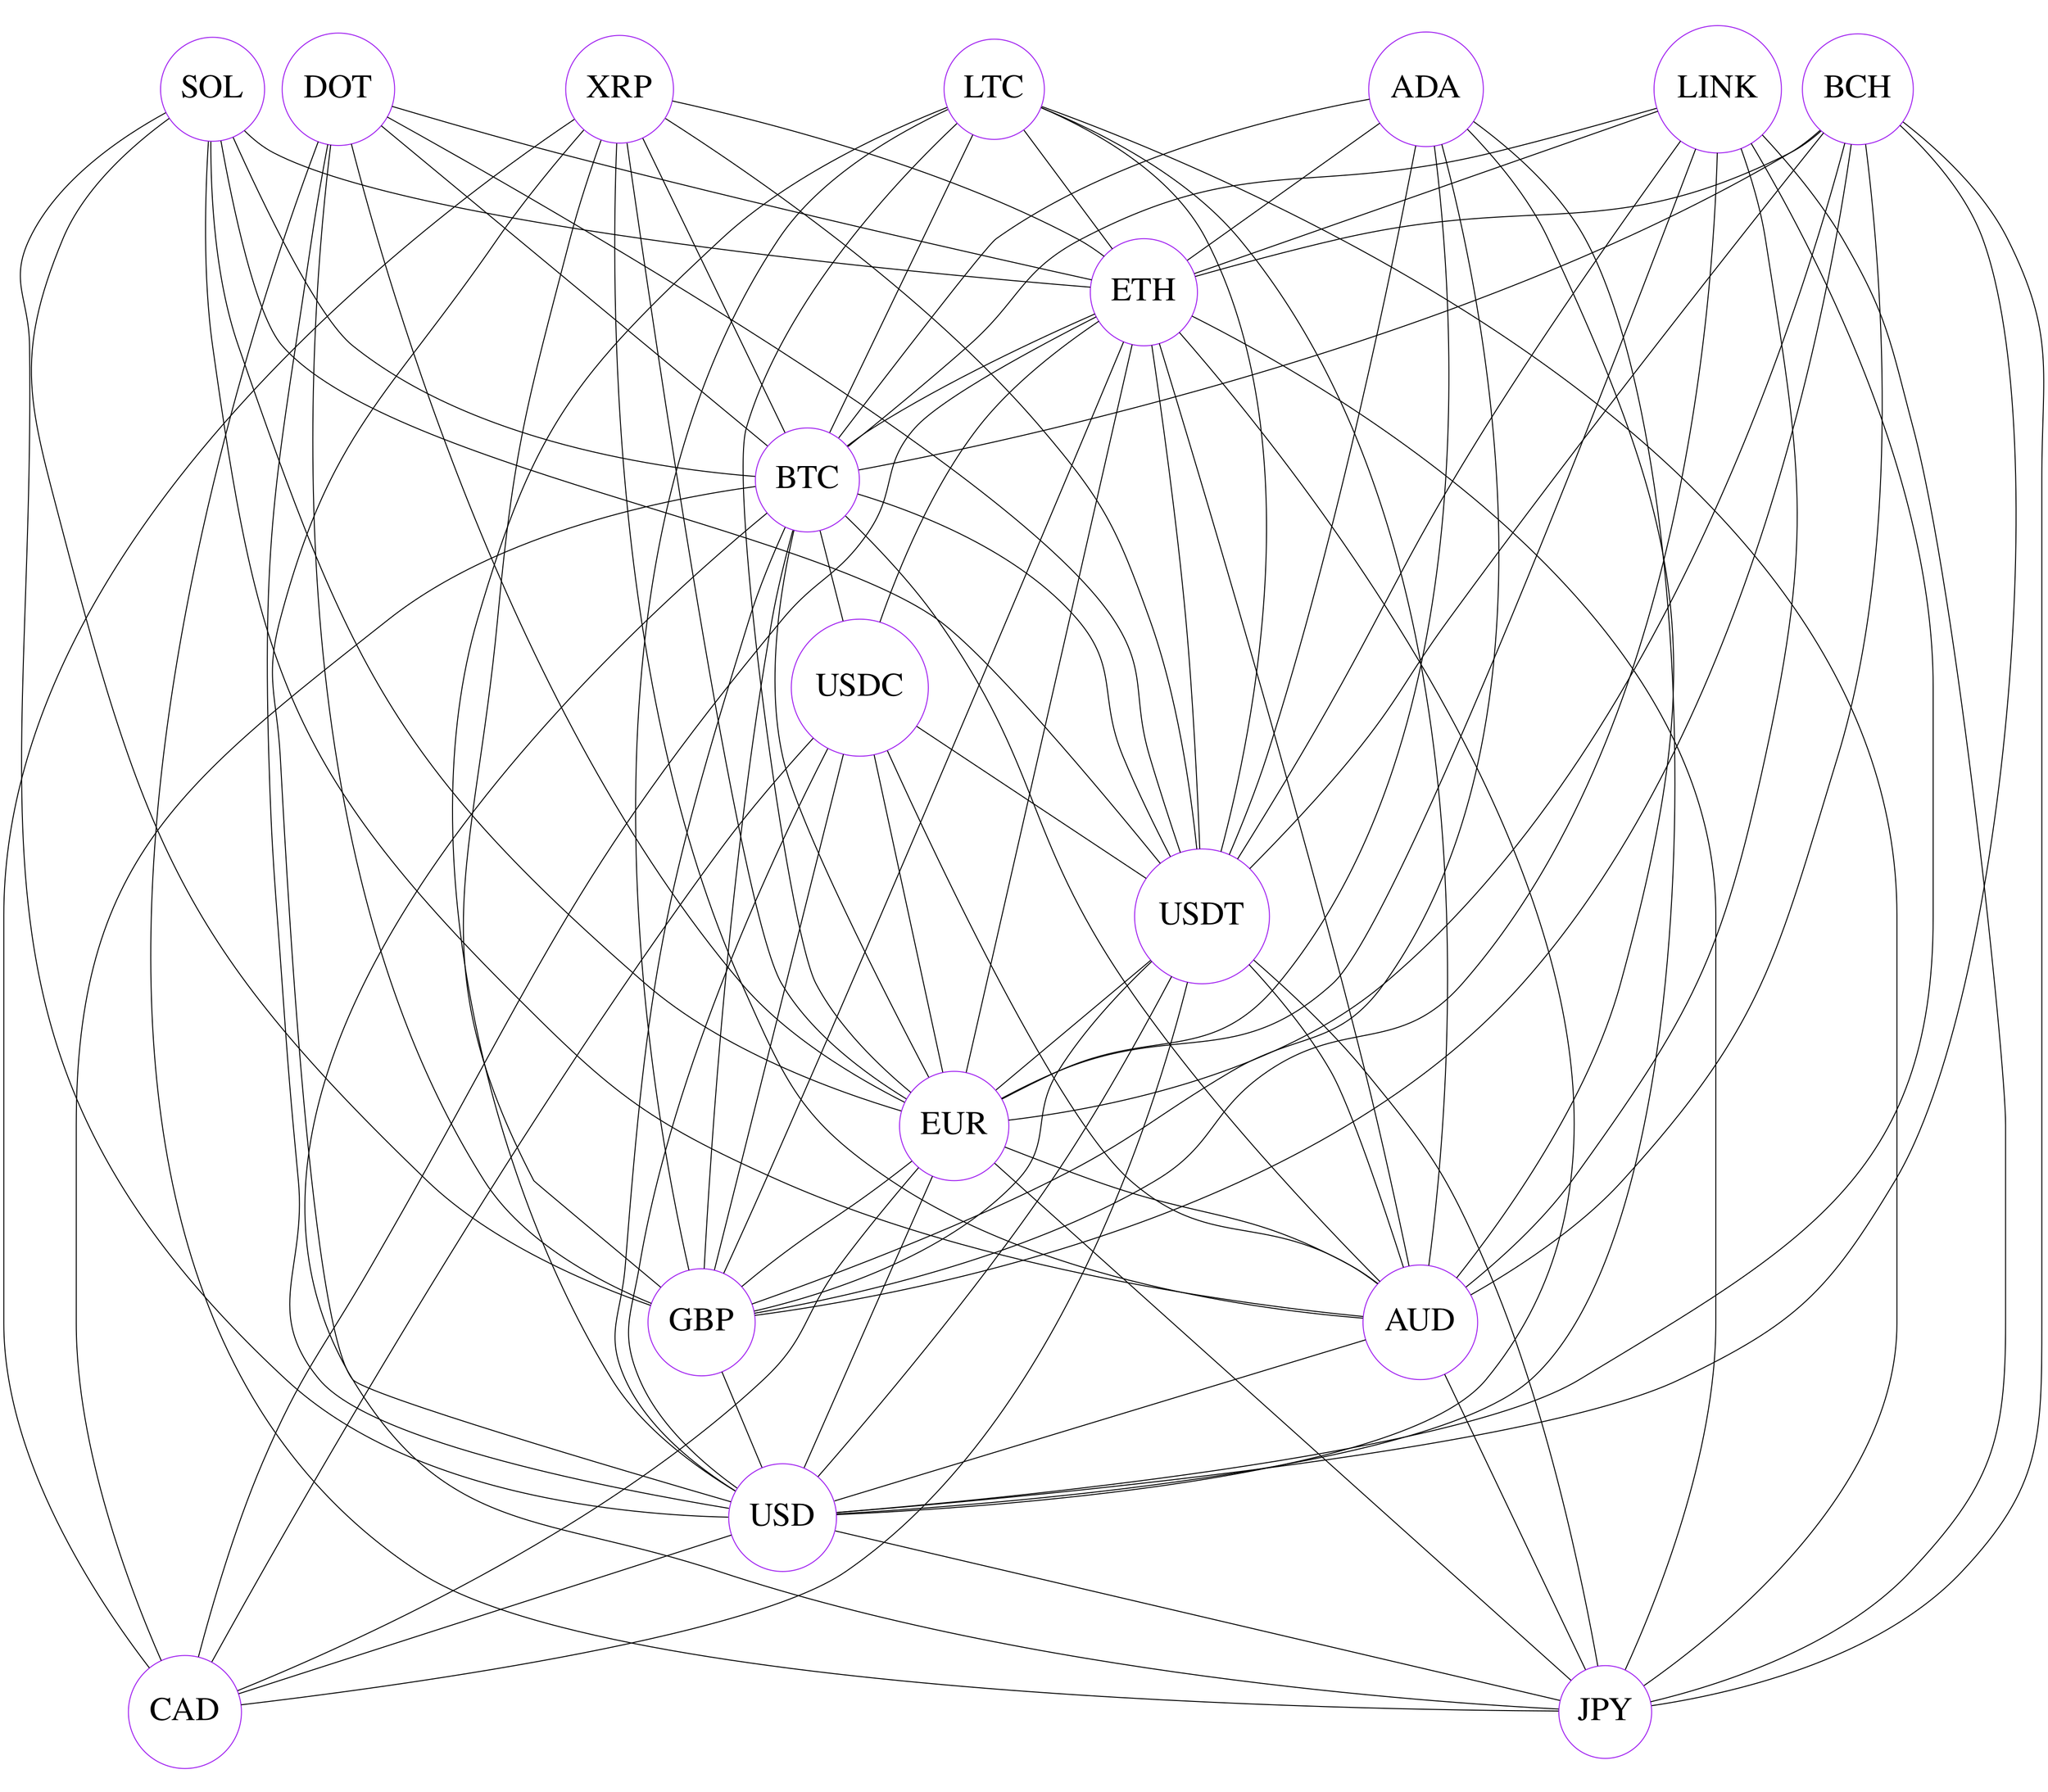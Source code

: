 // Triangular Arbitrage Opportunities
graph {
	size="100,100"
	ratio=1.0
	node [fontname=Times fontsize=35 height=1.0 shape=circle width=1.0]
	CAD [color=purple]
	USD -- CAD [color=black]
	USD [color=purple]
	USDT -- USD [color=black]
	USDT [color=purple]
	USDT -- CAD [color=black]
	ETH [color=purple]
	ETH -- EUR [color=black]
	EUR [color=purple]
	XRP -- EUR [color=black]
	XRP [color=purple]
	XRP -- ETH [color=black]
	AUD [color=purple]
	ETH -- AUD [color=black]
	ETH [color=purple]
	EUR [color=purple]
	EUR -- AUD [color=black]
	BTC [color=purple]
	BTC -- CAD [color=black]
	CAD [color=purple]
	XRP -- CAD [color=black]
	XRP [color=purple]
	XRP -- BTC [color=black]
	BCH [color=purple]
	BCH -- GBP [color=black]
	GBP [color=purple]
	GBP -- USD [color=black]
	USD [color=purple]
	BCH -- USD [color=black]
	BTC [color=purple]
	ETH -- BTC [color=black]
	ETH [color=purple]
	XRP [color=purple]
	CAD [color=purple]
	ETH -- CAD [color=black]
	ETH [color=purple]
	EUR [color=purple]
	EUR -- CAD [color=black]
	AUD [color=purple]
	BTC -- AUD [color=black]
	BTC [color=purple]
	ETH [color=purple]
	ADA [color=purple]
	ADA -- ETH [color=black]
	ETH [color=purple]
	ETH -- GBP [color=black]
	GBP [color=purple]
	ADA -- GBP [color=black]
	AUD [color=purple]
	ETH [color=purple]
	ETH -- USD [color=black]
	USD [color=purple]
	AUD -- USD [color=black]
	AUD [color=purple]
	LTC -- AUD [color=black]
	LTC [color=purple]
	LTC -- USDT [color=black]
	USDT [color=purple]
	USDT -- AUD [color=black]
	JPY [color=purple]
	LTC -- JPY [color=black]
	LTC [color=purple]
	USDT [color=purple]
	USDT -- JPY [color=black]
	BTC [color=purple]
	BTC -- GBP [color=black]
	GBP [color=purple]
	SOL -- GBP [color=black]
	SOL [color=purple]
	SOL -- BTC [color=black]
	ETH [color=purple]
	ETH -- JPY [color=black]
	JPY [color=purple]
	USDT [color=purple]
	ETH -- USDT [color=black]
	CAD [color=purple]
	ETH [color=purple]
	USD [color=purple]
	ETH [color=purple]
	USD [color=purple]
	USDT [color=purple]
	EUR [color=purple]
	EUR -- JPY [color=black]
	JPY [color=purple]
	USDT [color=purple]
	USDT -- EUR [color=black]
	BTC [color=purple]
	CAD [color=purple]
	EUR [color=purple]
	BTC -- EUR [color=black]
	CAD [color=purple]
	EUR [color=purple]
	XRP [color=purple]
	DOT [color=purple]
	DOT -- JPY [color=black]
	JPY [color=purple]
	USDT [color=purple]
	DOT -- USDT [color=black]
	BTC [color=purple]
	ETH [color=purple]
	EUR [color=purple]
	AUD [color=purple]
	EUR [color=purple]
	JPY [color=purple]
	AUD -- JPY [color=black]
	AUD [color=purple]
	EUR [color=purple]
	LTC -- EUR [color=black]
	LTC [color=purple]
	BTC [color=purple]
	DOT -- BTC [color=black]
	DOT [color=purple]
	DOT -- EUR [color=black]
	EUR [color=purple]
	DOT [color=purple]
	DOT -- USD [color=black]
	USD [color=purple]
	USDT [color=purple]
	ETH [color=purple]
	EUR [color=purple]
	EUR -- USD [color=black]
	USD [color=purple]
	DOT [color=purple]
	DOT -- ETH [color=black]
	ETH [color=purple]
	GBP [color=purple]
	DOT -- GBP [color=black]
	GBP [color=purple]
	LTC -- GBP [color=black]
	LTC [color=purple]
	LTC -- USD [color=black]
	USD [color=purple]
	ETH [color=purple]
	USDT [color=purple]
	XRP -- USDT [color=black]
	XRP [color=purple]
	DOT [color=purple]
	EUR [color=purple]
	USD [color=purple]
	BTC [color=purple]
	CAD [color=purple]
	USD [color=purple]
	BTC -- USD [color=black]
	AUD [color=purple]
	BTC [color=purple]
	BTC -- USDT [color=black]
	USDT [color=purple]
	BTC [color=purple]
	USD [color=purple]
	USDT [color=purple]
	AUD [color=purple]
	EUR [color=purple]
	XRP [color=purple]
	XRP -- AUD [color=black]
	AUD [color=purple]
	SOL -- AUD [color=black]
	SOL [color=purple]
	SOL -- USD [color=black]
	USD [color=purple]
	ADA [color=purple]
	ADA -- EUR [color=black]
	EUR [color=purple]
	USD [color=purple]
	ADA -- USD [color=black]
	BCH [color=purple]
	BCH -- EUR [color=black]
	EUR [color=purple]
	JPY [color=purple]
	BCH -- JPY [color=black]
	AUD [color=purple]
	ETH [color=purple]
	SOL -- ETH [color=black]
	SOL [color=purple]
	GBP [color=purple]
	USD [color=purple]
	USDT [color=purple]
	USDT -- GBP [color=black]
	BCH [color=purple]
	BCH -- ETH [color=black]
	ETH [color=purple]
	EUR [color=purple]
	GBP [color=purple]
	USDT [color=purple]
	XRP [color=purple]
	XRP -- GBP [color=black]
	AUD [color=purple]
	EUR [color=purple]
	USDC -- EUR [color=black]
	USDC [color=purple]
	USDC -- AUD [color=black]
	CAD [color=purple]
	EUR [color=purple]
	USD [color=purple]
	BTC [color=purple]
	BTC -- JPY [color=black]
	JPY [color=purple]
	USDT [color=purple]
	BCH [color=purple]
	BCH -- BTC [color=black]
	BTC [color=purple]
	ETH [color=purple]
	ETH [color=purple]
	EUR [color=purple]
	EUR -- GBP [color=black]
	GBP [color=purple]
	ETH [color=purple]
	GBP [color=purple]
	USDC -- GBP [color=black]
	USDC [color=purple]
	ETH -- USDC [color=black]
	ETH [color=purple]
	LINK -- ETH [color=black]
	LINK [color=purple]
	LINK -- USDT [color=black]
	USDT [color=purple]
	BCH [color=purple]
	USD [color=purple]
	USDT [color=purple]
	BCH -- USDT [color=black]
	BCH [color=purple]
	ETH [color=purple]
	USD [color=purple]
	ETH [color=purple]
	EUR [color=purple]
	SOL -- EUR [color=black]
	SOL [color=purple]
	EUR [color=purple]
	LINK -- EUR [color=black]
	LINK [color=purple]
	USDT [color=purple]
	DOT [color=purple]
	EUR [color=purple]
	GBP [color=purple]
	BTC [color=purple]
	EUR [color=purple]
	XRP [color=purple]
	BTC [color=purple]
	ETH [color=purple]
	GBP [color=purple]
	GBP [color=purple]
	SOL [color=purple]
	SOL -- USDT [color=black]
	USDT [color=purple]
	BTC [color=purple]
	DOT [color=purple]
	GBP [color=purple]
	ADA [color=purple]
	EUR [color=purple]
	GBP [color=purple]
	AUD [color=purple]
	EUR [color=purple]
	USD [color=purple]
	BTC [color=purple]
	USDT [color=purple]
	XRP [color=purple]
	BTC [color=purple]
	ETH [color=purple]
	SOL [color=purple]
	AUD [color=purple]
	BCH -- AUD [color=black]
	BCH [color=purple]
	ETH [color=purple]
	EUR [color=purple]
	USD [color=purple]
	XRP -- USD [color=black]
	XRP [color=purple]
	JPY [color=purple]
	LINK -- JPY [color=black]
	LINK [color=purple]
	LINK -- USD [color=black]
	USD [color=purple]
	USD -- JPY [color=black]
	BCH [color=purple]
	BTC [color=purple]
	USDT [color=purple]
	DOT [color=purple]
	ETH [color=purple]
	JPY [color=purple]
	BCH [color=purple]
	EUR [color=purple]
	USD [color=purple]
	BCH [color=purple]
	ETH [color=purple]
	GBP [color=purple]
	BTC [color=purple]
	EUR [color=purple]
	USD [color=purple]
	BTC [color=purple]
	LINK -- BTC [color=black]
	LINK [color=purple]
	USDT [color=purple]
	AUD [color=purple]
	ETH [color=purple]
	JPY [color=purple]
	AUD [color=purple]
	ETH [color=purple]
	LTC -- ETH [color=black]
	LTC [color=purple]
	AUD [color=purple]
	BCH [color=purple]
	USDT [color=purple]
	CAD [color=purple]
	USD [color=purple]
	XRP [color=purple]
	GBP [color=purple]
	LINK -- GBP [color=black]
	LINK [color=purple]
	USDT [color=purple]
	AUD [color=purple]
	EUR [color=purple]
	LINK [color=purple]
	LINK -- AUD [color=black]
	AUD [color=purple]
	USD [color=purple]
	XRP [color=purple]
	ETH [color=purple]
	GBP [color=purple]
	LINK [color=purple]
	DOT [color=purple]
	EUR [color=purple]
	JPY [color=purple]
	EUR [color=purple]
	GBP [color=purple]
	LINK [color=purple]
	AUD [color=purple]
	JPY [color=purple]
	LTC [color=purple]
	BTC [color=purple]
	ETH [color=purple]
	JPY [color=purple]
	BTC [color=purple]
	EUR [color=purple]
	GBP [color=purple]
	ADA [color=purple]
	ADA -- AUD [color=black]
	AUD [color=purple]
	BTC [color=purple]
	ADA -- BTC [color=black]
	BTC [color=purple]
	ETH [color=purple]
	LTC [color=purple]
	LTC -- BTC [color=black]
	BTC [color=purple]
	DOT [color=purple]
	JPY [color=purple]
	ETH [color=purple]
	USD [color=purple]
	XRP [color=purple]
	AUD [color=purple]
	ETH [color=purple]
	USDC [color=purple]
	BTC [color=purple]
	EUR [color=purple]
	SOL [color=purple]
	DOT [color=purple]
	ETH [color=purple]
	USD [color=purple]
	ETH [color=purple]
	LTC [color=purple]
	USDT [color=purple]
	AUD [color=purple]
	USD [color=purple]
	USDC -- USD [color=black]
	USDC [color=purple]
	CAD [color=purple]
	ETH [color=purple]
	USDC [color=purple]
	USDC -- CAD [color=black]
	EUR [color=purple]
	LTC [color=purple]
	USDT [color=purple]
	ADA [color=purple]
	BTC [color=purple]
	USDT [color=purple]
	ADA -- USDT [color=black]
	ETH [color=purple]
	USDC [color=purple]
	USDC -- USDT [color=black]
	USDT [color=purple]
	BTC [color=purple]
	USD [color=purple]
	XRP [color=purple]
	EUR [color=purple]
	USDC [color=purple]
	USDT [color=purple]
	ETH [color=purple]
	EUR [color=purple]
	USDC [color=purple]
	BCH [color=purple]
	ETH [color=purple]
	JPY [color=purple]
	BTC [color=purple]
	CAD [color=purple]
	USDC [color=purple]
	BTC -- USDC [color=black]
	ADA [color=purple]
	AUD [color=purple]
	EUR [color=purple]
	JPY [color=purple]
	LTC [color=purple]
	USD [color=purple]
	BCH [color=purple]
	GBP [color=purple]
	USDT [color=purple]
	BTC [color=purple]
	ETH [color=purple]
	USDC [color=purple]
	BTC [color=purple]
	CAD [color=purple]
	ETH [color=purple]
	ETH [color=purple]
	JPY [color=purple]
	USD [color=purple]
	BTC [color=purple]
	GBP [color=purple]
	LINK [color=purple]
	ETH [color=purple]
	SOL [color=purple]
	USD [color=purple]
	EUR [color=purple]
	JPY [color=purple]
	USD [color=purple]
	AUD [color=purple]
	BTC [color=purple]
	EUR [color=purple]
	EUR [color=purple]
	SOL [color=purple]
	USD [color=purple]
	ADA [color=purple]
	AUD [color=purple]
	USD [color=purple]
	AUD [color=purple]
	JPY [color=purple]
	USD [color=purple]
	CAD [color=purple]
	USDC [color=purple]
	USDT [color=purple]
	BTC [color=purple]
	ETH [color=purple]
	USD [color=purple]
	BTC [color=purple]
	LTC [color=purple]
	USDT [color=purple]
	BTC [color=purple]
	DOT [color=purple]
	USD [color=purple]
	CAD [color=purple]
	EUR [color=purple]
	USDC [color=purple]
	GBP [color=purple]
	LTC [color=purple]
	USDT [color=purple]
	AUD [color=purple]
	USDC [color=purple]
	USDT [color=purple]
	BTC [color=purple]
	EUR [color=purple]
	JPY [color=purple]
	BTC [color=purple]
	EUR [color=purple]
	LTC [color=purple]
	GBP [color=purple]
	USDC [color=purple]
	USDT [color=purple]
	AUD [color=purple]
	ETH [color=purple]
	LINK [color=purple]
	BTC [color=purple]
	JPY [color=purple]
	USD [color=purple]
	BTC [color=purple]
	SOL [color=purple]
	USD [color=purple]
	ETH [color=purple]
	LINK [color=purple]
	USD [color=purple]
	EUR [color=purple]
	LINK [color=purple]
	USD [color=purple]
	ETH [color=purple]
	EUR [color=purple]
	LINK [color=purple]
	GBP [color=purple]
	SOL [color=purple]
	USD [color=purple]
	AUD [color=purple]
	BTC [color=purple]
	SOL [color=purple]
	BTC [color=purple]
	USDC [color=purple]
	USDT [color=purple]
	AUD [color=purple]
	LINK [color=purple]
	USD [color=purple]
	AUD [color=purple]
	JPY [color=purple]
	LINK [color=purple]
	BTC [color=purple]
	EUR [color=purple]
	USDC [color=purple]
	BTC [color=purple]
	ETH [color=purple]
	LINK [color=purple]
	BCH [color=purple]
	JPY [color=purple]
	USD [color=purple]
	AUD [color=purple]
	EUR [color=purple]
	USDT [color=purple]
	ETH [color=purple]
	GBP [color=purple]
	USDT [color=purple]
	LINK [color=purple]
	USD [color=purple]
	USDT [color=purple]
	EUR [color=purple]
	GBP [color=purple]
	USDT [color=purple]
	EUR [color=purple]
	USD [color=purple]
	USDC [color=purple]
	DOT [color=purple]
	GBP [color=purple]
	USDT [color=purple]
	ADA [color=purple]
	GBP [color=purple]
	USDT [color=purple]
	BTC [color=purple]
	LINK [color=purple]
	USD [color=purple]
	BCH [color=purple]
	EUR [color=purple]
	USDT [color=purple]
	ETH [color=purple]
	JPY [color=purple]
	LTC [color=purple]
	EUR [color=purple]
	JPY [color=purple]
	LTC [color=purple]
	CAD [color=purple]
	USD [color=purple]
	USDC [color=purple]
	AUD [color=purple]
	BTC [color=purple]
	JPY [color=purple]
	BTC [color=purple]
	GBP [color=purple]
	USDT [color=purple]
	AUD [color=purple]
	BTC [color=purple]
	LTC [color=purple]
	ADA [color=purple]
	ETH [color=purple]
	USDT [color=purple]
	ADA [color=purple]
	BTC [color=purple]
	EUR [color=purple]
	JPY [color=purple]
	USD [color=purple]
	USDT [color=purple]
	ETH [color=purple]
	LTC [color=purple]
	USD [color=purple]
	USD [color=purple]
	USDT [color=purple]
	XRP [color=purple]
	BTC [color=purple]
	EUR [color=purple]
	LINK [color=purple]
	AUD [color=purple]
	BTC [color=purple]
	XRP [color=purple]
	EUR [color=purple]
	LTC [color=purple]
	USD [color=purple]
	ADA [color=purple]
	BTC [color=purple]
	USD [color=purple]
	ETH [color=purple]
	USD [color=purple]
	USDC [color=purple]
	DOT [color=purple]
	ETH [color=purple]
	USDT [color=purple]
	AUD [color=purple]
	LTC [color=purple]
	USD [color=purple]
	BTC [color=purple]
	JPY [color=purple]
	LTC [color=purple]
	GBP [color=purple]
	USD [color=purple]
	XRP [color=purple]
	ADA [color=purple]
	AUD [color=purple]
	ETH [color=purple]
	SOL [color=purple]
	USD [color=purple]
	USDT [color=purple]
	AUD [color=purple]
	BTC [color=purple]
	USDC [color=purple]
	BTC [color=purple]
	USD [color=purple]
	USDC [color=purple]
	AUD [color=purple]
	ETH [color=purple]
	USDT [color=purple]
	BTC [color=purple]
	DOT [color=purple]
	ETH [color=purple]
	EUR [color=purple]
	USDT [color=purple]
	XRP [color=purple]
	DOT [color=purple]
	JPY [color=purple]
	USD [color=purple]
	AUD [color=purple]
	USD [color=purple]
	USDT [color=purple]
	GBP [color=purple]
	USD [color=purple]
	USDC [color=purple]
	CAD [color=purple]
	ETH [color=purple]
	USDT [color=purple]
	ADA [color=purple]
	BTC [color=purple]
	GBP [color=purple]
	AUD [color=purple]
	BTC [color=purple]
	USD [color=purple]
	ETH [color=purple]
	SOL [color=purple]
	USDT [color=purple]
	BTC [color=purple]
	LTC [color=purple]
	USD [color=purple]
	ETH [color=purple]
	EUR [color=purple]
	USDT [color=purple]
	EUR [color=purple]
	SOL [color=purple]
	USDT [color=purple]
	BCH [color=purple]
	BTC [color=purple]
	JPY [color=purple]
	ADA [color=purple]
	AUD [color=purple]
	USDT [color=purple]
	DOT [color=purple]
	EUR [color=purple]
	USDT [color=purple]
	AUD [color=purple]
	JPY [color=purple]
	USDT [color=purple]
	BTC [color=purple]
	CAD [color=purple]
	USDT [color=purple]
	CAD [color=purple]
	USDT [color=purple]
	XRP [color=purple]
	ETH [color=purple]
	GBP [color=purple]
	LTC [color=purple]
	BTC [color=purple]
	ETH [color=purple]
	USDT [color=purple]
	AUD [color=purple]
	SOL [color=purple]
	USDT [color=purple]
	BTC [color=purple]
	DOT [color=purple]
	USDT [color=purple]
	ADA [color=purple]
	EUR [color=purple]
	USDT [color=purple]
	EUR [color=purple]
	GBP [color=purple]
	LTC [color=purple]
	AUD [color=purple]
	BCH [color=purple]
	JPY [color=purple]
	ETH [color=purple]
	GBP [color=purple]
	XRP [color=purple]
	AUD [color=purple]
	USDT [color=purple]
	XRP [color=purple]
	ETH [color=purple]
	JPY [color=purple]
	LINK [color=purple]
	AUD [color=purple]
	BCH [color=purple]
	BTC [color=purple]
	EUR [color=purple]
	GBP [color=purple]
	XRP [color=purple]
	EUR [color=purple]
	JPY [color=purple]
	LINK [color=purple]
	CAD [color=purple]
	EUR [color=purple]
	USDT [color=purple]
	BCH [color=purple]
	ETH [color=purple]
	USDT [color=purple]
	BCH [color=purple]
	BTC [color=purple]
	EUR [color=purple]
	BTC [color=purple]
	SOL [color=purple]
	USDT [color=purple]
	AUD [color=purple]
	BTC [color=purple]
	LINK [color=purple]
	EUR [color=purple]
	GBP [color=purple]
	USDC [color=purple]
	LTC [color=purple]
	USD [color=purple]
	USDT [color=purple]
	BTC [color=purple]
	GBP [color=purple]
	LTC [color=purple]
	BCH [color=purple]
	BTC [color=purple]
	USD [color=purple]
	AUD [color=purple]
	LINK [color=purple]
	USDT [color=purple]
	AUD [color=purple]
	BCH [color=purple]
	EUR [color=purple]
	JPY [color=purple]
	LINK [color=purple]
	USDT [color=purple]
	ETH [color=purple]
	GBP [color=purple]
	USD [color=purple]
	EUR [color=purple]
	GBP [color=purple]
	USD [color=purple]
	BCH [color=purple]
	JPY [color=purple]
	USDT [color=purple]
	BTC [color=purple]
	GBP [color=purple]
	XRP [color=purple]
	DOT [color=purple]
	GBP [color=purple]
	USD [color=purple]
	BTC [color=purple]
	JPY [color=purple]
	LINK [color=purple]
	AUD [color=purple]
	BCH [color=purple]
	USD [color=purple]
	ADA [color=purple]
	GBP [color=purple]
	USD [color=purple]
	GBP [color=purple]
	LINK [color=purple]
	USD [color=purple]
	BTC [color=purple]
	EUR [color=purple]
	USDT [color=purple]
	BTC [color=purple]
	GBP [color=purple]
	USDC [color=purple]
	BCH [color=purple]
	BTC [color=purple]
	GBP [color=purple]
	ADA [color=purple]
	ETH [color=purple]
	EUR [color=purple]
	AUD [color=purple]
	EUR [color=purple]
	SOL [color=purple]
	EUR [color=purple]
	USD [color=purple]
	USDT [color=purple]
	ETH [color=purple]
	GBP [color=purple]
	SOL [color=purple]
	ADA [color=purple]
	BTC [color=purple]
	ETH [color=purple]
	AUD [color=purple]
	ETH [color=purple]
	XRP [color=purple]
	ADA [color=purple]
	USD [color=purple]
	USDT [color=purple]
	BTC [color=purple]
	GBP [color=purple]
	USD [color=purple]
	EUR [color=purple]
	GBP [color=purple]
	SOL [color=purple]
	ADA [color=purple]
	ETH [color=purple]
	USD [color=purple]
	ETH [color=purple]
	EUR [color=purple]
	JPY [color=purple]
	ETH [color=purple]
	EUR [color=purple]
	LTC [color=purple]
	DOT [color=purple]
	ETH [color=purple]
	EUR [color=purple]
	BCH [color=purple]
	EUR [color=purple]
	GBP [color=purple]
	CAD [color=purple]
	ETH [color=purple]
	XRP [color=purple]
	USD [color=purple]
	USDC [color=purple]
	USDT [color=purple]
}
